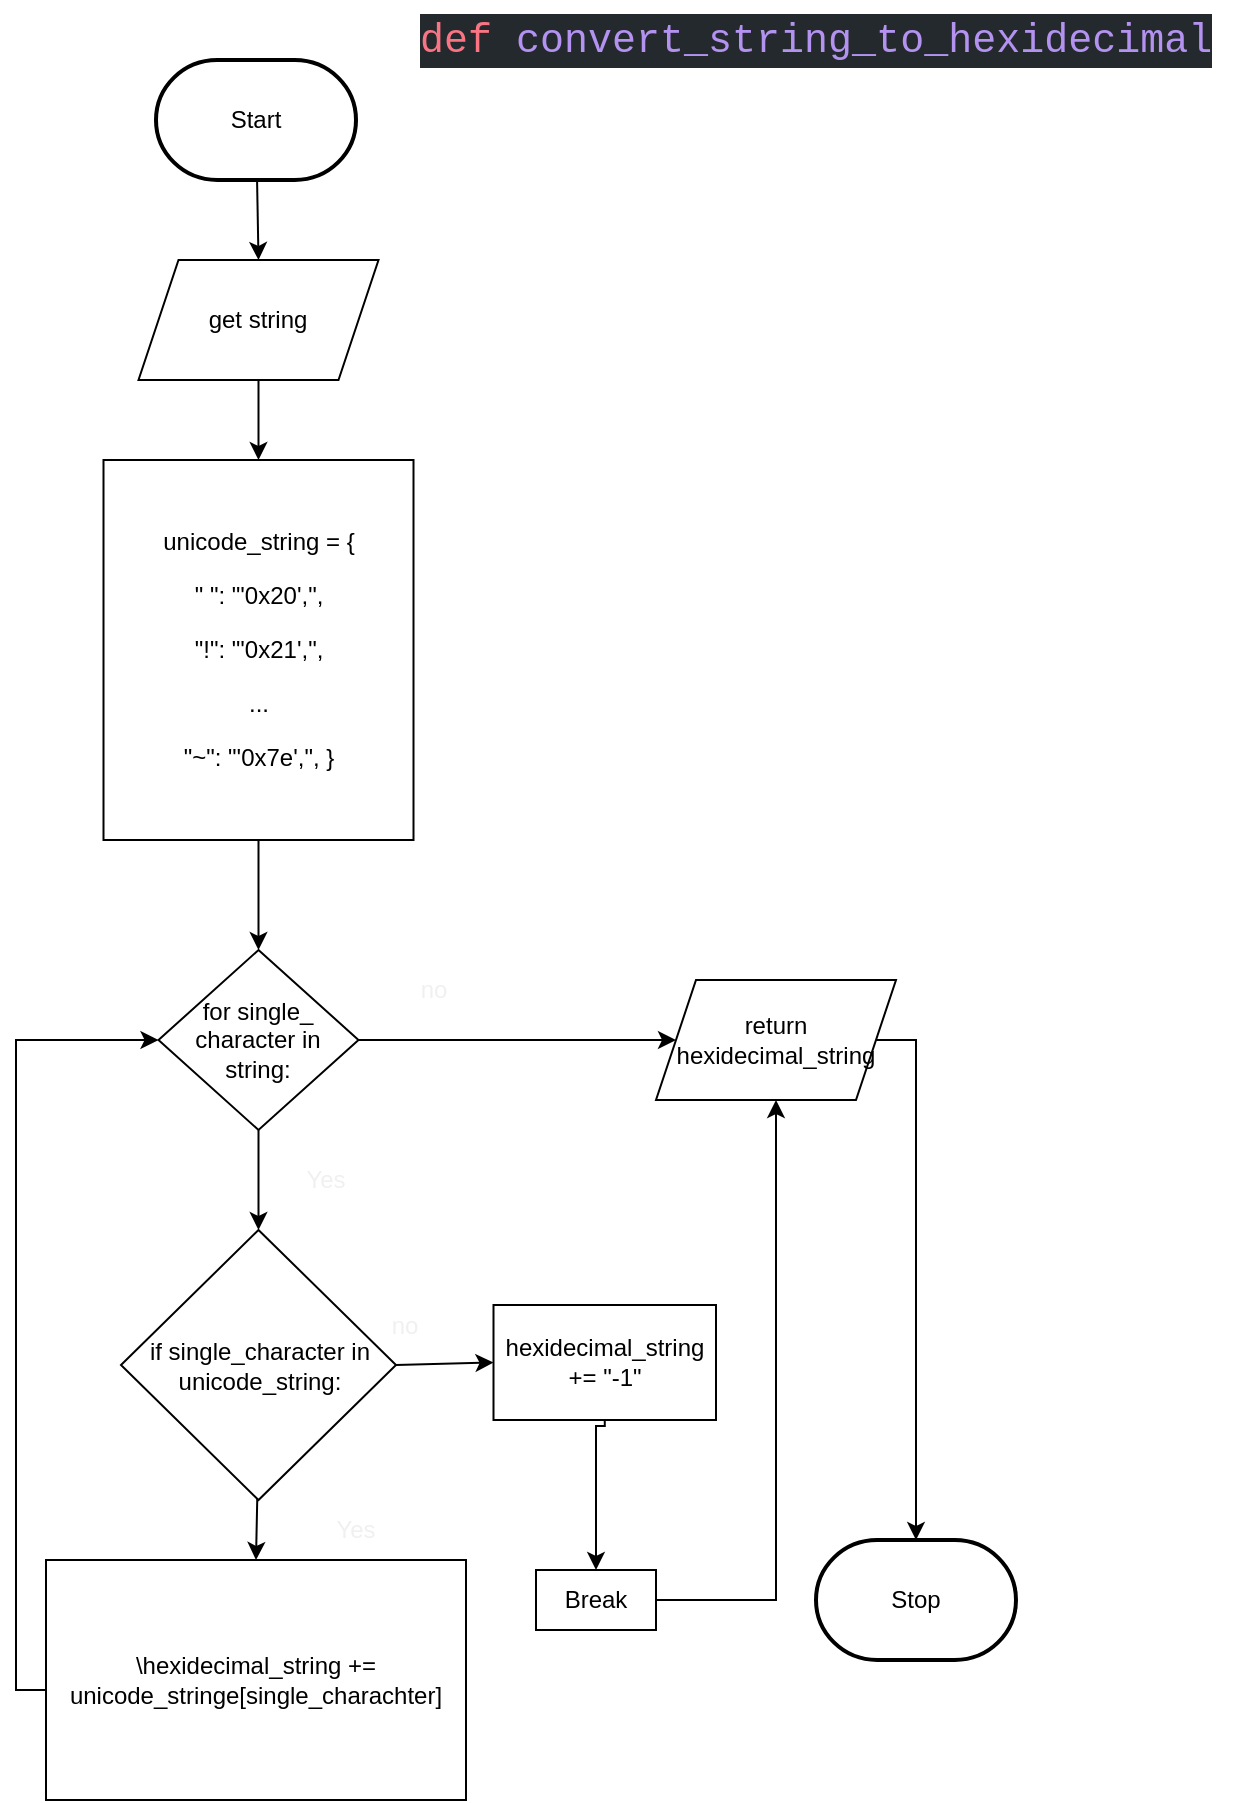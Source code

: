 <mxfile>
    <diagram id="rRbzi94DjYtUf3qIHJvX" name="Page-1">
        <mxGraphModel dx="825" dy="256" grid="1" gridSize="10" guides="1" tooltips="1" connect="1" arrows="1" fold="1" page="1" pageScale="1" pageWidth="827" pageHeight="1169" math="0" shadow="0">
            <root>
                <mxCell id="0"/>
                <mxCell id="1" parent="0"/>
                <mxCell id="92" style="edgeStyle=none;html=1;entryX=0.5;entryY=0;entryDx=0;entryDy=0;" parent="1" source="2" edge="1" target="94">
                    <mxGeometry relative="1" as="geometry">
                        <mxPoint x="320" y="180" as="targetPoint"/>
                    </mxGeometry>
                </mxCell>
                <mxCell id="2" value="Start" style="strokeWidth=2;html=1;shape=mxgraph.flowchart.terminator;whiteSpace=wrap;" parent="1" vertex="1">
                    <mxGeometry x="270" y="80" width="100" height="60" as="geometry"/>
                </mxCell>
                <mxCell id="97" style="edgeStyle=none;html=1;entryX=0.5;entryY=0;entryDx=0;entryDy=0;" parent="1" source="94" edge="1" target="156">
                    <mxGeometry relative="1" as="geometry">
                        <mxPoint x="318" y="280" as="targetPoint"/>
                    </mxGeometry>
                </mxCell>
                <mxCell id="94" value="get string" style="shape=parallelogram;perimeter=parallelogramPerimeter;whiteSpace=wrap;html=1;fixedSize=1;" parent="1" vertex="1">
                    <mxGeometry x="261.25" y="180" width="120" height="60" as="geometry"/>
                </mxCell>
                <mxCell id="118" value="&lt;div style=&quot;color: rgb(225 , 228 , 232) ; background-color: rgb(36 , 41 , 46) ; font-family: &amp;#34;comic mono&amp;#34; , &amp;#34;consolas&amp;#34; , &amp;#34;courier new&amp;#34; , monospace , &amp;#34;consolas&amp;#34; , &amp;#34;courier new&amp;#34; , monospace ; font-weight: normal ; font-size: 20px ; line-height: 27px&quot;&gt;&lt;div style=&quot;font-family: &amp;#34;comic mono&amp;#34; , &amp;#34;consolas&amp;#34; , &amp;#34;courier new&amp;#34; , monospace , &amp;#34;consolas&amp;#34; , &amp;#34;courier new&amp;#34; , monospace ; line-height: 27px&quot;&gt;&lt;span style=&quot;color: #f97583&quot;&gt;def&lt;/span&gt; &lt;span style=&quot;color: #b392f0&quot;&gt;convert_string_to_hexidecimal&lt;/span&gt;&lt;/div&gt;&lt;/div&gt;" style="text;whiteSpace=wrap;html=1;" parent="1" vertex="1">
                    <mxGeometry x="400" y="50" width="410" height="40" as="geometry"/>
                </mxCell>
                <mxCell id="155" style="edgeStyle=none;html=1;" parent="1" edge="1">
                    <mxGeometry relative="1" as="geometry">
                        <mxPoint x="320" y="380" as="targetPoint"/>
                        <mxPoint x="320" y="340" as="sourcePoint"/>
                    </mxGeometry>
                </mxCell>
                <mxCell id="158" style="edgeStyle=none;html=1;entryX=0.5;entryY=0;entryDx=0;entryDy=0;fontSize=12;fontColor=#F0F0F0;" parent="1" source="156" target="205" edge="1">
                    <mxGeometry relative="1" as="geometry">
                        <mxPoint x="322.5" y="520" as="targetPoint"/>
                    </mxGeometry>
                </mxCell>
                <mxCell id="156" value="&lt;div style=&quot;line-height: 27px&quot;&gt;&lt;div&gt;    unicode_string = {&lt;/div&gt;&lt;div&gt;&lt;span&gt;&quot; &quot;: &quot;'0x20',&quot;,&lt;/span&gt;&lt;/div&gt;&lt;div&gt;        &quot;!&quot;: &quot;'0x21',&quot;,&lt;/div&gt;&lt;div&gt;...&lt;/div&gt;&lt;div&gt;&lt;div style=&quot;line-height: 27px&quot;&gt;&lt;div&gt;        &quot;~&quot;: &quot;'0x7e',&quot;,&amp;nbsp;}&lt;/div&gt;&lt;/div&gt;&lt;/div&gt;&lt;/div&gt;" style="rounded=0;whiteSpace=wrap;html=1;" parent="1" vertex="1">
                    <mxGeometry x="243.75" y="280" width="155" height="190" as="geometry"/>
                </mxCell>
                <mxCell id="160" style="edgeStyle=none;html=1;fontSize=12;fontColor=#F0F0F0;entryX=0.5;entryY=0;entryDx=0;entryDy=0;exitX=0.5;exitY=1;exitDx=0;exitDy=0;" parent="1" source="205" target="194" edge="1">
                    <mxGeometry relative="1" as="geometry">
                        <mxPoint x="321.625" y="670" as="targetPoint"/>
                        <mxPoint x="321.851" y="619.351" as="sourcePoint"/>
                    </mxGeometry>
                </mxCell>
                <mxCell id="176" style="edgeStyle=orthogonalEdgeStyle;rounded=0;html=1;fontSize=12;fontColor=#F0F0F0;exitX=1;exitY=0.5;exitDx=0;exitDy=0;" parent="1" source="205" edge="1">
                    <mxGeometry relative="1" as="geometry">
                        <mxPoint x="530" y="570" as="targetPoint"/>
                        <mxPoint x="372.5" y="570" as="sourcePoint"/>
                    </mxGeometry>
                </mxCell>
                <mxCell id="162" style="edgeStyle=none;html=1;fontSize=12;fontColor=#F0F0F0;entryX=0.5;entryY=0;entryDx=0;entryDy=0;" parent="1" edge="1" target="199">
                    <mxGeometry relative="1" as="geometry">
                        <mxPoint x="320" y="840" as="targetPoint"/>
                        <mxPoint x="320.632" y="799.133" as="sourcePoint"/>
                    </mxGeometry>
                </mxCell>
                <mxCell id="166" style="edgeStyle=none;html=1;fontSize=12;fontColor=#F0F0F0;exitX=1;exitY=0.5;exitDx=0;exitDy=0;entryX=0;entryY=0.5;entryDx=0;entryDy=0;" parent="1" source="194" target="203" edge="1">
                    <mxGeometry relative="1" as="geometry">
                        <mxPoint x="440" y="732.5" as="targetPoint"/>
                        <mxPoint x="396" y="735" as="sourcePoint"/>
                    </mxGeometry>
                </mxCell>
                <mxCell id="190" style="edgeStyle=orthogonalEdgeStyle;html=1;entryX=0;entryY=0.5;entryDx=0;entryDy=0;rounded=0;exitX=0;exitY=0.5;exitDx=0;exitDy=0;" parent="1" source="199" target="205" edge="1">
                    <mxGeometry relative="1" as="geometry">
                        <Array as="points">
                            <mxPoint x="229" y="890"/>
                            <mxPoint x="229" y="895"/>
                            <mxPoint x="200" y="895"/>
                            <mxPoint x="200" y="570"/>
                        </Array>
                        <mxPoint x="216.13" y="895" as="sourcePoint"/>
                        <mxPoint x="272.5" y="570" as="targetPoint"/>
                    </mxGeometry>
                </mxCell>
                <mxCell id="167" value="Yes" style="text;html=1;strokeColor=none;fillColor=none;align=center;verticalAlign=middle;whiteSpace=wrap;rounded=0;labelBackgroundColor=none;fontSize=12;fontColor=#F0F0F0;" parent="1" vertex="1">
                    <mxGeometry x="340" y="800" width="60" height="30" as="geometry"/>
                </mxCell>
                <mxCell id="172" value="Stop" style="strokeWidth=2;html=1;shape=mxgraph.flowchart.terminator;whiteSpace=wrap;" parent="1" vertex="1">
                    <mxGeometry x="600" y="820" width="100" height="60" as="geometry"/>
                </mxCell>
                <mxCell id="177" value="Yes" style="text;html=1;strokeColor=none;fillColor=none;align=center;verticalAlign=middle;whiteSpace=wrap;rounded=0;labelBackgroundColor=none;fontSize=12;fontColor=#F0F0F0;" parent="1" vertex="1">
                    <mxGeometry x="335" y="630" width="40" height="20" as="geometry"/>
                </mxCell>
                <mxCell id="178" value="no" style="text;html=1;strokeColor=none;fillColor=none;align=center;verticalAlign=middle;whiteSpace=wrap;rounded=0;labelBackgroundColor=none;fontSize=12;fontColor=#F0F0F0;" parent="1" vertex="1">
                    <mxGeometry x="378.75" y="530" width="60" height="30" as="geometry"/>
                </mxCell>
                <mxCell id="180" style="edgeStyle=orthogonalEdgeStyle;rounded=0;html=1;entryX=0.5;entryY=0;entryDx=0;entryDy=0;entryPerimeter=0;fontSize=12;fontColor=#F0F0F0;" parent="1" source="179" target="172" edge="1">
                    <mxGeometry relative="1" as="geometry">
                        <Array as="points">
                            <mxPoint x="650" y="570"/>
                        </Array>
                    </mxGeometry>
                </mxCell>
                <mxCell id="179" value="return hexidecimal_string" style="shape=parallelogram;perimeter=parallelogramPerimeter;whiteSpace=wrap;html=1;fixedSize=1;" parent="1" vertex="1">
                    <mxGeometry x="520" y="540" width="120" height="60" as="geometry"/>
                </mxCell>
                <mxCell id="188" style="edgeStyle=orthogonalEdgeStyle;rounded=0;html=1;entryX=0.5;entryY=0;entryDx=0;entryDy=0;fontFamily=Helvetica;exitX=0.5;exitY=1;exitDx=0;exitDy=0;" parent="1" source="203" target="200" edge="1">
                    <mxGeometry relative="1" as="geometry">
                        <mxPoint x="490" y="762.5" as="sourcePoint"/>
                        <mxPoint x="490" y="830" as="targetPoint"/>
                        <Array as="points">
                            <mxPoint x="490" y="763"/>
                        </Array>
                    </mxGeometry>
                </mxCell>
                <mxCell id="191" style="edgeStyle=orthogonalEdgeStyle;rounded=0;html=1;entryX=0.5;entryY=1;entryDx=0;entryDy=0;exitX=1;exitY=0.5;exitDx=0;exitDy=0;" parent="1" source="200" edge="1" target="179">
                    <mxGeometry relative="1" as="geometry">
                        <mxPoint x="580" y="610" as="targetPoint"/>
                        <mxPoint x="520" y="850" as="sourcePoint"/>
                        <Array as="points">
                            <mxPoint x="580" y="850"/>
                        </Array>
                    </mxGeometry>
                </mxCell>
                <mxCell id="189" value="no" style="text;html=1;strokeColor=none;fillColor=none;align=center;verticalAlign=middle;whiteSpace=wrap;rounded=0;labelBackgroundColor=none;fontSize=12;fontColor=#F0F0F0;" parent="1" vertex="1">
                    <mxGeometry x="375" y="702.5" width="38.75" height="20" as="geometry"/>
                </mxCell>
                <mxCell id="194" value="&lt;font color=&quot;#000000&quot;&gt;if single_character in unicode_string:&lt;/font&gt;" style="rhombus;whiteSpace=wrap;html=1;fontColor=#FFFFFF;" vertex="1" parent="1">
                    <mxGeometry x="252.5" y="665" width="137.5" height="135" as="geometry"/>
                </mxCell>
                <mxCell id="199" value="&lt;font color=&quot;#000000&quot;&gt;\hexidecimal_string += unicode_stringe[single_charachter]&lt;/font&gt;" style="rounded=0;whiteSpace=wrap;html=1;fontColor=#FFFFFF;" vertex="1" parent="1">
                    <mxGeometry x="215" y="830" width="210" height="120" as="geometry"/>
                </mxCell>
                <mxCell id="200" value="&lt;font color=&quot;#000000&quot;&gt;Break&lt;/font&gt;" style="rounded=0;whiteSpace=wrap;html=1;fontColor=#FFFFFF;" vertex="1" parent="1">
                    <mxGeometry x="460" y="835" width="60" height="30" as="geometry"/>
                </mxCell>
                <mxCell id="203" value="&lt;span&gt;&lt;font color=&quot;#000000&quot;&gt;hexidecimal_string += &quot;-1&quot;&lt;/font&gt;&lt;/span&gt;" style="rounded=0;whiteSpace=wrap;html=1;fontColor=#FFFFFF;" vertex="1" parent="1">
                    <mxGeometry x="438.75" y="702.5" width="111.25" height="57.5" as="geometry"/>
                </mxCell>
                <mxCell id="205" value="&lt;font color=&quot;#000000&quot;&gt;for single_ character in string:&lt;/font&gt;" style="rhombus;whiteSpace=wrap;html=1;fontColor=#FFFFFF;" vertex="1" parent="1">
                    <mxGeometry x="271.25" y="525" width="100" height="90" as="geometry"/>
                </mxCell>
            </root>
        </mxGraphModel>
    </diagram>
</mxfile>